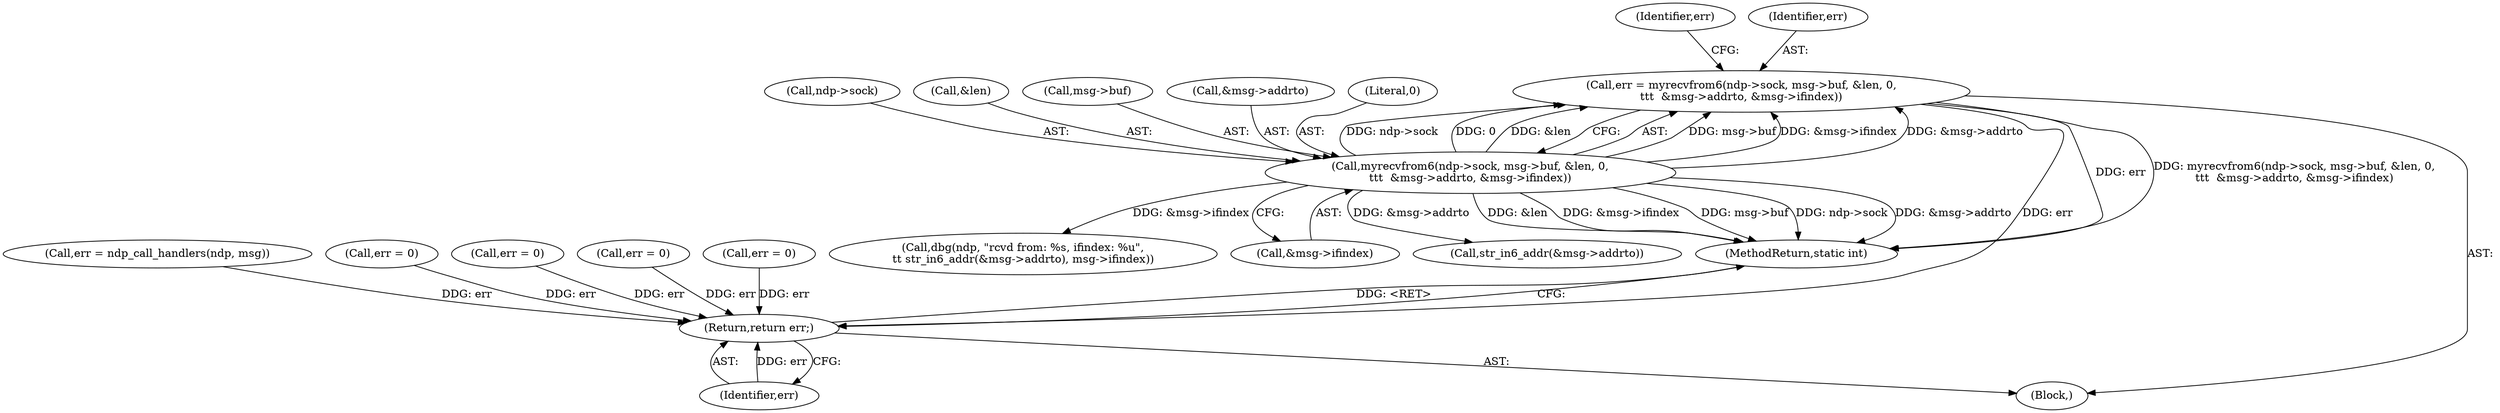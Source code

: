 digraph "0_libndp_a4892df306e0532487f1634ba6d4c6d4bb381c7f_1@API" {
"1000120" [label="(Call,err = myrecvfrom6(ndp->sock, msg->buf, &len, 0,\n\t\t\t  &msg->addrto, &msg->ifindex))"];
"1000122" [label="(Call,myrecvfrom6(ndp->sock, msg->buf, &len, 0,\n\t\t\t  &msg->addrto, &msg->ifindex))"];
"1000235" [label="(Return,return err;)"];
"1000227" [label="(Call,err = ndp_call_handlers(ndp, msg))"];
"1000150" [label="(Call,str_in6_addr(&msg->addrto))"];
"1000141" [label="(Identifier,err)"];
"1000123" [label="(Call,ndp->sock)"];
"1000120" [label="(Call,err = myrecvfrom6(ndp->sock, msg->buf, &len, 0,\n\t\t\t  &msg->addrto, &msg->ifindex))"];
"1000129" [label="(Call,&len)"];
"1000171" [label="(Call,err = 0)"];
"1000126" [label="(Call,msg->buf)"];
"1000236" [label="(Identifier,err)"];
"1000121" [label="(Identifier,err)"];
"1000235" [label="(Return,return err;)"];
"1000237" [label="(MethodReturn,static int)"];
"1000206" [label="(Call,err = 0)"];
"1000102" [label="(Block,)"];
"1000132" [label="(Call,&msg->addrto)"];
"1000223" [label="(Call,err = 0)"];
"1000122" [label="(Call,myrecvfrom6(ndp->sock, msg->buf, &len, 0,\n\t\t\t  &msg->addrto, &msg->ifindex))"];
"1000188" [label="(Call,err = 0)"];
"1000147" [label="(Call,dbg(ndp, \"rcvd from: %s, ifindex: %u\",\n\t\t str_in6_addr(&msg->addrto), msg->ifindex))"];
"1000131" [label="(Literal,0)"];
"1000136" [label="(Call,&msg->ifindex)"];
"1000120" -> "1000102"  [label="AST: "];
"1000120" -> "1000122"  [label="CFG: "];
"1000121" -> "1000120"  [label="AST: "];
"1000122" -> "1000120"  [label="AST: "];
"1000141" -> "1000120"  [label="CFG: "];
"1000120" -> "1000237"  [label="DDG: err"];
"1000120" -> "1000237"  [label="DDG: myrecvfrom6(ndp->sock, msg->buf, &len, 0,\n\t\t\t  &msg->addrto, &msg->ifindex)"];
"1000122" -> "1000120"  [label="DDG: msg->buf"];
"1000122" -> "1000120"  [label="DDG: &msg->ifindex"];
"1000122" -> "1000120"  [label="DDG: &msg->addrto"];
"1000122" -> "1000120"  [label="DDG: ndp->sock"];
"1000122" -> "1000120"  [label="DDG: 0"];
"1000122" -> "1000120"  [label="DDG: &len"];
"1000120" -> "1000235"  [label="DDG: err"];
"1000122" -> "1000136"  [label="CFG: "];
"1000123" -> "1000122"  [label="AST: "];
"1000126" -> "1000122"  [label="AST: "];
"1000129" -> "1000122"  [label="AST: "];
"1000131" -> "1000122"  [label="AST: "];
"1000132" -> "1000122"  [label="AST: "];
"1000136" -> "1000122"  [label="AST: "];
"1000122" -> "1000237"  [label="DDG: msg->buf"];
"1000122" -> "1000237"  [label="DDG: ndp->sock"];
"1000122" -> "1000237"  [label="DDG: &msg->addrto"];
"1000122" -> "1000237"  [label="DDG: &len"];
"1000122" -> "1000237"  [label="DDG: &msg->ifindex"];
"1000122" -> "1000150"  [label="DDG: &msg->addrto"];
"1000122" -> "1000147"  [label="DDG: &msg->ifindex"];
"1000235" -> "1000102"  [label="AST: "];
"1000235" -> "1000236"  [label="CFG: "];
"1000236" -> "1000235"  [label="AST: "];
"1000237" -> "1000235"  [label="CFG: "];
"1000235" -> "1000237"  [label="DDG: <RET>"];
"1000236" -> "1000235"  [label="DDG: err"];
"1000171" -> "1000235"  [label="DDG: err"];
"1000206" -> "1000235"  [label="DDG: err"];
"1000223" -> "1000235"  [label="DDG: err"];
"1000227" -> "1000235"  [label="DDG: err"];
"1000188" -> "1000235"  [label="DDG: err"];
}
